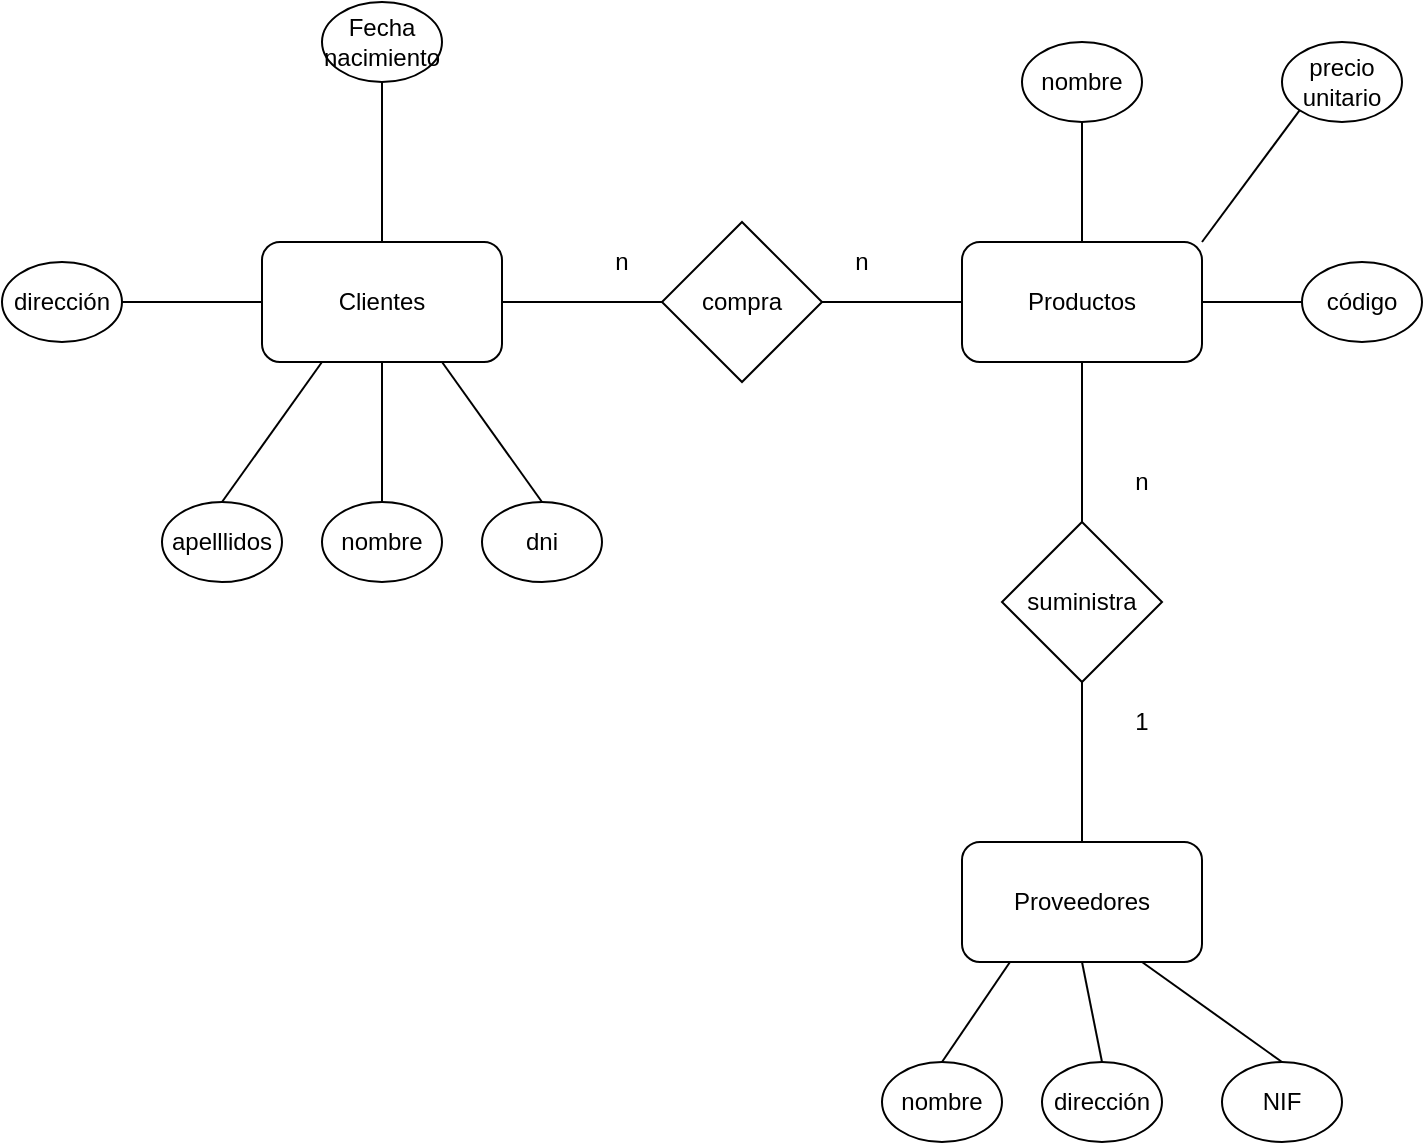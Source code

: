 <mxfile version="15.2.9" type="github">
  <diagram id="R2lEEEUBdFMjLlhIrx00" name="Page-1">
    <mxGraphModel dx="1422" dy="762" grid="1" gridSize="10" guides="1" tooltips="1" connect="1" arrows="1" fold="1" page="1" pageScale="1" pageWidth="850" pageHeight="1100" math="0" shadow="0" extFonts="Permanent Marker^https://fonts.googleapis.com/css?family=Permanent+Marker">
      <root>
        <mxCell id="0" />
        <mxCell id="1" parent="0" />
        <mxCell id="fJB2T1KBWdIvEvwyOPU8-1" value="Clientes" style="rounded=1;whiteSpace=wrap;html=1;" vertex="1" parent="1">
          <mxGeometry x="170" y="160" width="120" height="60" as="geometry" />
        </mxCell>
        <mxCell id="fJB2T1KBWdIvEvwyOPU8-4" value="" style="endArrow=none;html=1;exitX=1;exitY=0.5;exitDx=0;exitDy=0;entryX=0;entryY=0.5;entryDx=0;entryDy=0;" edge="1" parent="1" source="fJB2T1KBWdIvEvwyOPU8-1" target="fJB2T1KBWdIvEvwyOPU8-5">
          <mxGeometry width="50" height="50" relative="1" as="geometry">
            <mxPoint x="300" y="450" as="sourcePoint" />
            <mxPoint x="360" y="190" as="targetPoint" />
          </mxGeometry>
        </mxCell>
        <mxCell id="fJB2T1KBWdIvEvwyOPU8-5" value="compra" style="rhombus;whiteSpace=wrap;html=1;" vertex="1" parent="1">
          <mxGeometry x="370" y="150" width="80" height="80" as="geometry" />
        </mxCell>
        <mxCell id="fJB2T1KBWdIvEvwyOPU8-7" value="Productos" style="rounded=1;whiteSpace=wrap;html=1;" vertex="1" parent="1">
          <mxGeometry x="520" y="160" width="120" height="60" as="geometry" />
        </mxCell>
        <mxCell id="fJB2T1KBWdIvEvwyOPU8-8" value="" style="endArrow=none;html=1;exitX=1;exitY=0.5;exitDx=0;exitDy=0;entryX=0;entryY=0.5;entryDx=0;entryDy=0;" edge="1" parent="1" source="fJB2T1KBWdIvEvwyOPU8-5" target="fJB2T1KBWdIvEvwyOPU8-7">
          <mxGeometry width="50" height="50" relative="1" as="geometry">
            <mxPoint x="390" y="450" as="sourcePoint" />
            <mxPoint x="440" y="400" as="targetPoint" />
          </mxGeometry>
        </mxCell>
        <mxCell id="fJB2T1KBWdIvEvwyOPU8-9" value="n" style="text;html=1;strokeColor=none;fillColor=none;align=center;verticalAlign=middle;whiteSpace=wrap;rounded=0;" vertex="1" parent="1">
          <mxGeometry x="330" y="160" width="40" height="20" as="geometry" />
        </mxCell>
        <mxCell id="fJB2T1KBWdIvEvwyOPU8-10" value="n" style="text;html=1;strokeColor=none;fillColor=none;align=center;verticalAlign=middle;whiteSpace=wrap;rounded=0;" vertex="1" parent="1">
          <mxGeometry x="450" y="160" width="40" height="20" as="geometry" />
        </mxCell>
        <mxCell id="fJB2T1KBWdIvEvwyOPU8-11" value="suministra" style="rhombus;whiteSpace=wrap;html=1;" vertex="1" parent="1">
          <mxGeometry x="540" y="300" width="80" height="80" as="geometry" />
        </mxCell>
        <mxCell id="fJB2T1KBWdIvEvwyOPU8-12" value="" style="endArrow=none;html=1;exitX=0.5;exitY=0;exitDx=0;exitDy=0;entryX=0.5;entryY=1;entryDx=0;entryDy=0;" edge="1" parent="1" source="fJB2T1KBWdIvEvwyOPU8-11" target="fJB2T1KBWdIvEvwyOPU8-7">
          <mxGeometry width="50" height="50" relative="1" as="geometry">
            <mxPoint x="390" y="450" as="sourcePoint" />
            <mxPoint x="440" y="400" as="targetPoint" />
          </mxGeometry>
        </mxCell>
        <mxCell id="fJB2T1KBWdIvEvwyOPU8-13" value="Proveedores" style="rounded=1;whiteSpace=wrap;html=1;" vertex="1" parent="1">
          <mxGeometry x="520" y="460" width="120" height="60" as="geometry" />
        </mxCell>
        <mxCell id="fJB2T1KBWdIvEvwyOPU8-14" value="" style="endArrow=none;html=1;exitX=0.5;exitY=0;exitDx=0;exitDy=0;entryX=0.5;entryY=1;entryDx=0;entryDy=0;" edge="1" parent="1" source="fJB2T1KBWdIvEvwyOPU8-13" target="fJB2T1KBWdIvEvwyOPU8-11">
          <mxGeometry width="50" height="50" relative="1" as="geometry">
            <mxPoint x="390" y="450" as="sourcePoint" />
            <mxPoint x="440" y="400" as="targetPoint" />
          </mxGeometry>
        </mxCell>
        <mxCell id="fJB2T1KBWdIvEvwyOPU8-15" value="1" style="text;html=1;strokeColor=none;fillColor=none;align=center;verticalAlign=middle;whiteSpace=wrap;rounded=0;" vertex="1" parent="1">
          <mxGeometry x="590" y="390" width="40" height="20" as="geometry" />
        </mxCell>
        <mxCell id="fJB2T1KBWdIvEvwyOPU8-16" value="n" style="text;html=1;strokeColor=none;fillColor=none;align=center;verticalAlign=middle;whiteSpace=wrap;rounded=0;" vertex="1" parent="1">
          <mxGeometry x="590" y="270" width="40" height="20" as="geometry" />
        </mxCell>
        <mxCell id="fJB2T1KBWdIvEvwyOPU8-18" value="" style="endArrow=none;html=1;exitX=0.5;exitY=1;exitDx=0;exitDy=0;" edge="1" parent="1" source="fJB2T1KBWdIvEvwyOPU8-1" target="fJB2T1KBWdIvEvwyOPU8-19">
          <mxGeometry width="50" height="50" relative="1" as="geometry">
            <mxPoint x="270" y="450" as="sourcePoint" />
            <mxPoint x="320" y="400" as="targetPoint" />
          </mxGeometry>
        </mxCell>
        <mxCell id="fJB2T1KBWdIvEvwyOPU8-19" value="nombre" style="ellipse;whiteSpace=wrap;html=1;" vertex="1" parent="1">
          <mxGeometry x="200" y="290" width="60" height="40" as="geometry" />
        </mxCell>
        <mxCell id="fJB2T1KBWdIvEvwyOPU8-21" value="apelllidos" style="ellipse;whiteSpace=wrap;html=1;" vertex="1" parent="1">
          <mxGeometry x="120" y="290" width="60" height="40" as="geometry" />
        </mxCell>
        <mxCell id="fJB2T1KBWdIvEvwyOPU8-22" value="" style="endArrow=none;html=1;exitX=0.5;exitY=0;exitDx=0;exitDy=0;entryX=0.25;entryY=1;entryDx=0;entryDy=0;" edge="1" parent="1" source="fJB2T1KBWdIvEvwyOPU8-21" target="fJB2T1KBWdIvEvwyOPU8-1">
          <mxGeometry width="50" height="50" relative="1" as="geometry">
            <mxPoint x="270" y="450" as="sourcePoint" />
            <mxPoint x="320" y="400" as="targetPoint" />
          </mxGeometry>
        </mxCell>
        <mxCell id="fJB2T1KBWdIvEvwyOPU8-23" value="dni" style="ellipse;whiteSpace=wrap;html=1;" vertex="1" parent="1">
          <mxGeometry x="280" y="290" width="60" height="40" as="geometry" />
        </mxCell>
        <mxCell id="fJB2T1KBWdIvEvwyOPU8-24" value="" style="endArrow=none;html=1;exitX=0.5;exitY=0;exitDx=0;exitDy=0;entryX=0.75;entryY=1;entryDx=0;entryDy=0;" edge="1" parent="1" source="fJB2T1KBWdIvEvwyOPU8-23" target="fJB2T1KBWdIvEvwyOPU8-1">
          <mxGeometry width="50" height="50" relative="1" as="geometry">
            <mxPoint x="270" y="450" as="sourcePoint" />
            <mxPoint x="320" y="400" as="targetPoint" />
          </mxGeometry>
        </mxCell>
        <mxCell id="fJB2T1KBWdIvEvwyOPU8-25" value="dirección" style="ellipse;whiteSpace=wrap;html=1;" vertex="1" parent="1">
          <mxGeometry x="40" y="170" width="60" height="40" as="geometry" />
        </mxCell>
        <mxCell id="fJB2T1KBWdIvEvwyOPU8-26" value="" style="endArrow=none;html=1;exitX=1;exitY=0.5;exitDx=0;exitDy=0;entryX=0;entryY=0.5;entryDx=0;entryDy=0;" edge="1" parent="1" source="fJB2T1KBWdIvEvwyOPU8-25" target="fJB2T1KBWdIvEvwyOPU8-1">
          <mxGeometry width="50" height="50" relative="1" as="geometry">
            <mxPoint x="160" y="290" as="sourcePoint" />
            <mxPoint x="210" y="240" as="targetPoint" />
          </mxGeometry>
        </mxCell>
        <mxCell id="fJB2T1KBWdIvEvwyOPU8-27" value="Fecha nacimiento" style="ellipse;whiteSpace=wrap;html=1;" vertex="1" parent="1">
          <mxGeometry x="200" y="40" width="60" height="40" as="geometry" />
        </mxCell>
        <mxCell id="fJB2T1KBWdIvEvwyOPU8-28" value="" style="endArrow=none;html=1;exitX=0.5;exitY=0;exitDx=0;exitDy=0;entryX=0.5;entryY=1;entryDx=0;entryDy=0;" edge="1" parent="1" source="fJB2T1KBWdIvEvwyOPU8-1" target="fJB2T1KBWdIvEvwyOPU8-27">
          <mxGeometry width="50" height="50" relative="1" as="geometry">
            <mxPoint x="160" y="290" as="sourcePoint" />
            <mxPoint x="210" y="240" as="targetPoint" />
          </mxGeometry>
        </mxCell>
        <mxCell id="fJB2T1KBWdIvEvwyOPU8-29" value="nombre" style="ellipse;whiteSpace=wrap;html=1;" vertex="1" parent="1">
          <mxGeometry x="550" y="60" width="60" height="40" as="geometry" />
        </mxCell>
        <mxCell id="fJB2T1KBWdIvEvwyOPU8-30" value="código" style="ellipse;whiteSpace=wrap;html=1;" vertex="1" parent="1">
          <mxGeometry x="690" y="170" width="60" height="40" as="geometry" />
        </mxCell>
        <mxCell id="fJB2T1KBWdIvEvwyOPU8-31" value="" style="endArrow=none;html=1;exitX=0.5;exitY=0;exitDx=0;exitDy=0;entryX=0.5;entryY=1;entryDx=0;entryDy=0;" edge="1" parent="1" source="fJB2T1KBWdIvEvwyOPU8-7" target="fJB2T1KBWdIvEvwyOPU8-29">
          <mxGeometry width="50" height="50" relative="1" as="geometry">
            <mxPoint x="560" y="130" as="sourcePoint" />
            <mxPoint x="610" y="80" as="targetPoint" />
          </mxGeometry>
        </mxCell>
        <mxCell id="fJB2T1KBWdIvEvwyOPU8-32" value="" style="endArrow=none;html=1;exitX=1;exitY=0.5;exitDx=0;exitDy=0;entryX=0;entryY=0.5;entryDx=0;entryDy=0;" edge="1" parent="1" source="fJB2T1KBWdIvEvwyOPU8-7" target="fJB2T1KBWdIvEvwyOPU8-30">
          <mxGeometry width="50" height="50" relative="1" as="geometry">
            <mxPoint x="560" y="130" as="sourcePoint" />
            <mxPoint x="610" y="80" as="targetPoint" />
          </mxGeometry>
        </mxCell>
        <mxCell id="fJB2T1KBWdIvEvwyOPU8-35" value="precio unitario" style="ellipse;whiteSpace=wrap;html=1;" vertex="1" parent="1">
          <mxGeometry x="680" y="60" width="60" height="40" as="geometry" />
        </mxCell>
        <mxCell id="fJB2T1KBWdIvEvwyOPU8-36" value="" style="endArrow=none;html=1;exitX=1;exitY=0;exitDx=0;exitDy=0;entryX=0;entryY=1;entryDx=0;entryDy=0;" edge="1" parent="1" source="fJB2T1KBWdIvEvwyOPU8-7" target="fJB2T1KBWdIvEvwyOPU8-35">
          <mxGeometry width="50" height="50" relative="1" as="geometry">
            <mxPoint x="560" y="330" as="sourcePoint" />
            <mxPoint x="610" y="280" as="targetPoint" />
          </mxGeometry>
        </mxCell>
        <mxCell id="fJB2T1KBWdIvEvwyOPU8-37" value="nombre" style="ellipse;whiteSpace=wrap;html=1;" vertex="1" parent="1">
          <mxGeometry x="480" y="570" width="60" height="40" as="geometry" />
        </mxCell>
        <mxCell id="fJB2T1KBWdIvEvwyOPU8-38" value="" style="endArrow=none;html=1;exitX=0.5;exitY=0;exitDx=0;exitDy=0;entryX=0.2;entryY=1;entryDx=0;entryDy=0;entryPerimeter=0;" edge="1" parent="1" source="fJB2T1KBWdIvEvwyOPU8-37" target="fJB2T1KBWdIvEvwyOPU8-13">
          <mxGeometry width="50" height="50" relative="1" as="geometry">
            <mxPoint x="490" y="530" as="sourcePoint" />
            <mxPoint x="540" y="480" as="targetPoint" />
          </mxGeometry>
        </mxCell>
        <mxCell id="fJB2T1KBWdIvEvwyOPU8-39" value="dirección" style="ellipse;whiteSpace=wrap;html=1;" vertex="1" parent="1">
          <mxGeometry x="560" y="570" width="60" height="40" as="geometry" />
        </mxCell>
        <mxCell id="fJB2T1KBWdIvEvwyOPU8-40" value="" style="endArrow=none;html=1;exitX=0.5;exitY=0;exitDx=0;exitDy=0;entryX=0.5;entryY=1;entryDx=0;entryDy=0;" edge="1" parent="1" source="fJB2T1KBWdIvEvwyOPU8-39" target="fJB2T1KBWdIvEvwyOPU8-13">
          <mxGeometry width="50" height="50" relative="1" as="geometry">
            <mxPoint x="570" y="500" as="sourcePoint" />
            <mxPoint x="620" y="450" as="targetPoint" />
          </mxGeometry>
        </mxCell>
        <mxCell id="fJB2T1KBWdIvEvwyOPU8-41" value="" style="endArrow=none;html=1;exitX=0.75;exitY=1;exitDx=0;exitDy=0;entryX=0.5;entryY=0;entryDx=0;entryDy=0;" edge="1" parent="1" source="fJB2T1KBWdIvEvwyOPU8-13" target="fJB2T1KBWdIvEvwyOPU8-43">
          <mxGeometry width="50" height="50" relative="1" as="geometry">
            <mxPoint x="570" y="500" as="sourcePoint" />
            <mxPoint x="620" y="450" as="targetPoint" />
          </mxGeometry>
        </mxCell>
        <mxCell id="fJB2T1KBWdIvEvwyOPU8-43" value="NIF" style="ellipse;whiteSpace=wrap;html=1;" vertex="1" parent="1">
          <mxGeometry x="650" y="570" width="60" height="40" as="geometry" />
        </mxCell>
      </root>
    </mxGraphModel>
  </diagram>
</mxfile>
